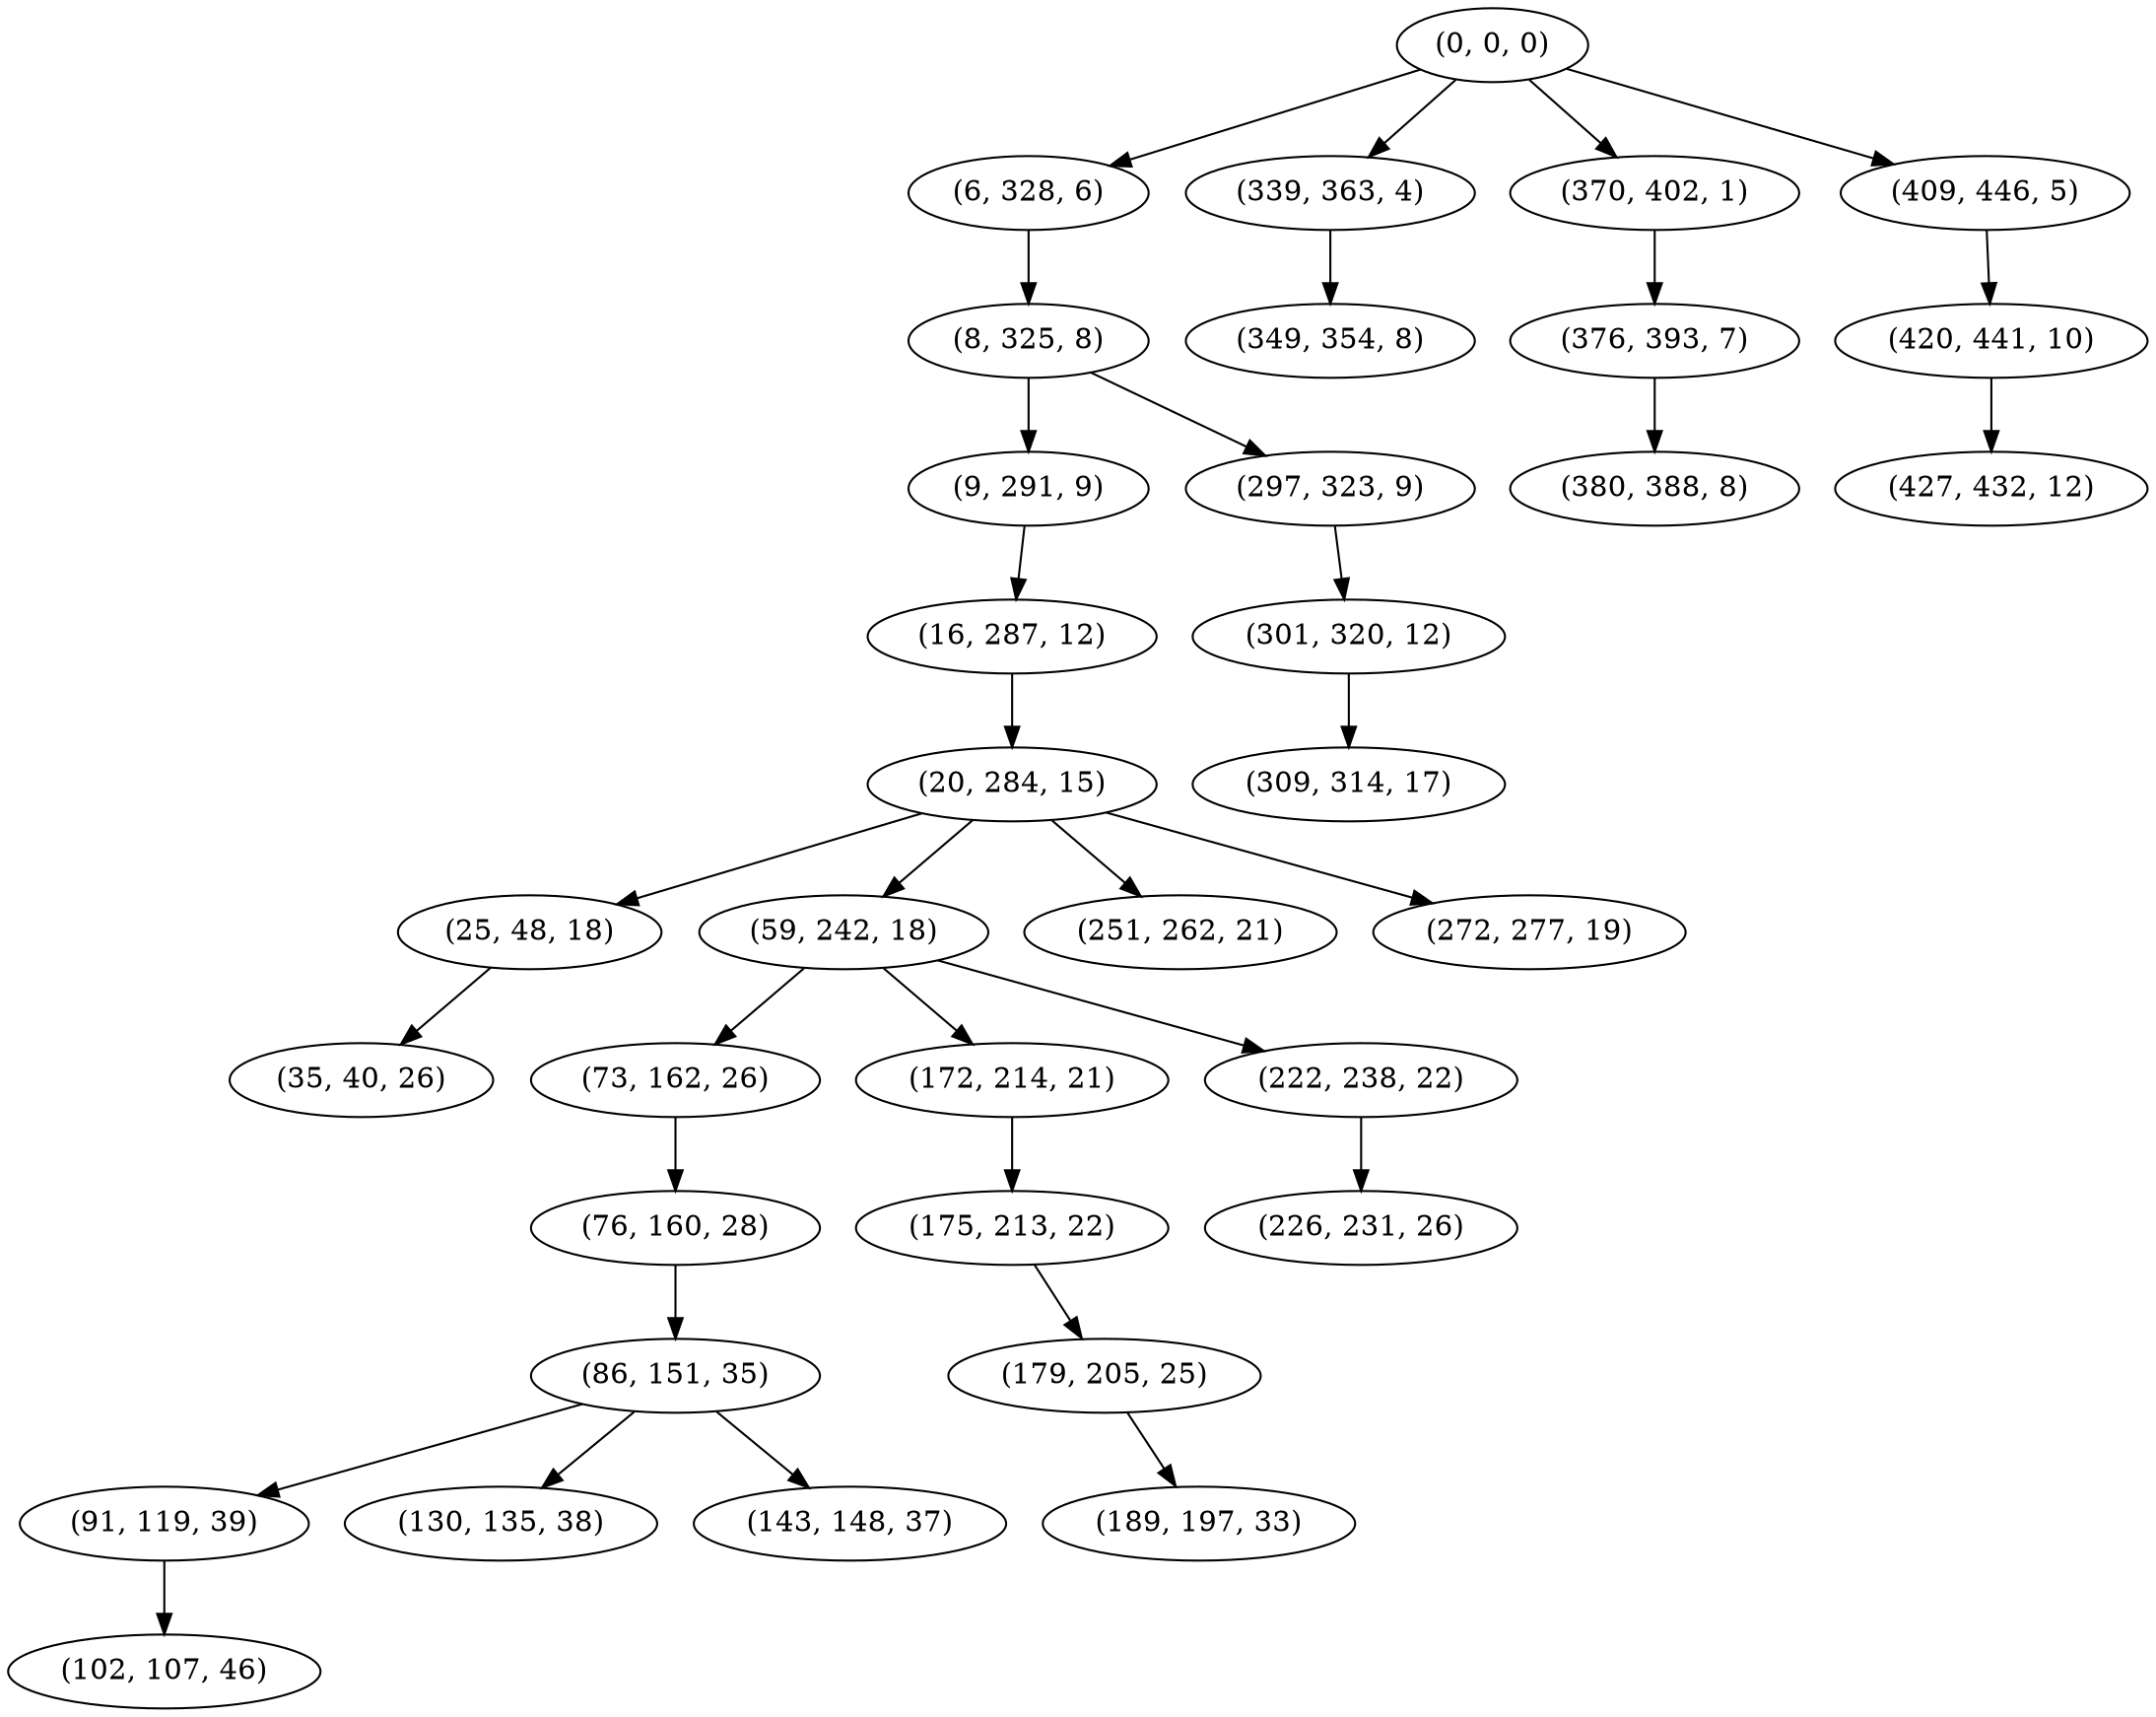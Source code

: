 digraph tree {
    "(0, 0, 0)";
    "(6, 328, 6)";
    "(8, 325, 8)";
    "(9, 291, 9)";
    "(16, 287, 12)";
    "(20, 284, 15)";
    "(25, 48, 18)";
    "(35, 40, 26)";
    "(59, 242, 18)";
    "(73, 162, 26)";
    "(76, 160, 28)";
    "(86, 151, 35)";
    "(91, 119, 39)";
    "(102, 107, 46)";
    "(130, 135, 38)";
    "(143, 148, 37)";
    "(172, 214, 21)";
    "(175, 213, 22)";
    "(179, 205, 25)";
    "(189, 197, 33)";
    "(222, 238, 22)";
    "(226, 231, 26)";
    "(251, 262, 21)";
    "(272, 277, 19)";
    "(297, 323, 9)";
    "(301, 320, 12)";
    "(309, 314, 17)";
    "(339, 363, 4)";
    "(349, 354, 8)";
    "(370, 402, 1)";
    "(376, 393, 7)";
    "(380, 388, 8)";
    "(409, 446, 5)";
    "(420, 441, 10)";
    "(427, 432, 12)";
    "(0, 0, 0)" -> "(6, 328, 6)";
    "(0, 0, 0)" -> "(339, 363, 4)";
    "(0, 0, 0)" -> "(370, 402, 1)";
    "(0, 0, 0)" -> "(409, 446, 5)";
    "(6, 328, 6)" -> "(8, 325, 8)";
    "(8, 325, 8)" -> "(9, 291, 9)";
    "(8, 325, 8)" -> "(297, 323, 9)";
    "(9, 291, 9)" -> "(16, 287, 12)";
    "(16, 287, 12)" -> "(20, 284, 15)";
    "(20, 284, 15)" -> "(25, 48, 18)";
    "(20, 284, 15)" -> "(59, 242, 18)";
    "(20, 284, 15)" -> "(251, 262, 21)";
    "(20, 284, 15)" -> "(272, 277, 19)";
    "(25, 48, 18)" -> "(35, 40, 26)";
    "(59, 242, 18)" -> "(73, 162, 26)";
    "(59, 242, 18)" -> "(172, 214, 21)";
    "(59, 242, 18)" -> "(222, 238, 22)";
    "(73, 162, 26)" -> "(76, 160, 28)";
    "(76, 160, 28)" -> "(86, 151, 35)";
    "(86, 151, 35)" -> "(91, 119, 39)";
    "(86, 151, 35)" -> "(130, 135, 38)";
    "(86, 151, 35)" -> "(143, 148, 37)";
    "(91, 119, 39)" -> "(102, 107, 46)";
    "(172, 214, 21)" -> "(175, 213, 22)";
    "(175, 213, 22)" -> "(179, 205, 25)";
    "(179, 205, 25)" -> "(189, 197, 33)";
    "(222, 238, 22)" -> "(226, 231, 26)";
    "(297, 323, 9)" -> "(301, 320, 12)";
    "(301, 320, 12)" -> "(309, 314, 17)";
    "(339, 363, 4)" -> "(349, 354, 8)";
    "(370, 402, 1)" -> "(376, 393, 7)";
    "(376, 393, 7)" -> "(380, 388, 8)";
    "(409, 446, 5)" -> "(420, 441, 10)";
    "(420, 441, 10)" -> "(427, 432, 12)";
}

